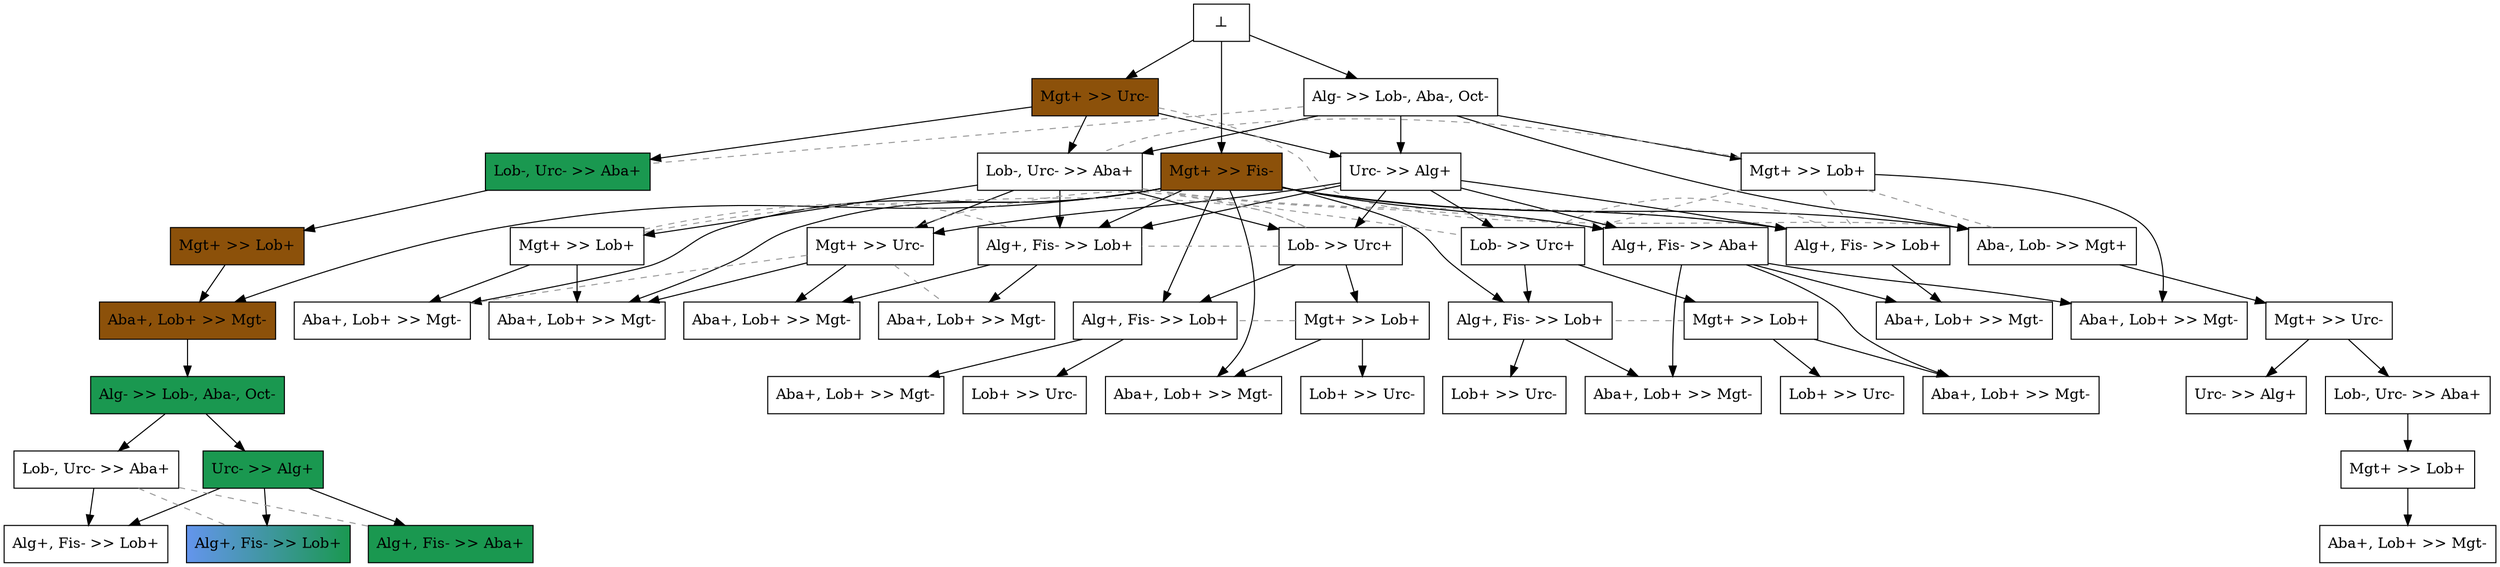 digraph test {
  e3 -> e7;
  e1 -> e8;
  e1 -> e12;
  e3 -> e12;
  e1 -> e14;
  e3 -> e14;
  e7 -> e16;
  e1 -> e17;
  e2 -> e17;
  e12 -> e24;
  e14 -> e27;
  e17 -> e31;
  e2 -> e36;
  e12 -> e36;
  e2 -> e38;
  e12 -> e38;
  e12 -> e43;
  e14 -> e43;
  e12 -> e44;
  e14 -> e44;
  e24 -> e46;
  e31 -> e47;
  e31 -> e49;
  e2 -> e55;
  e16 -> e55;
  e2 -> e59;
  e12 -> e59;
  e14 -> e59;
  e2 -> e61;
  e24 -> e61;
  e43 -> e69;
  e49 -> e79;
  e55 -> e80;
  e2 -> e81;
  e27 -> e81;
  e36 -> e86;
  e38 -> e86;
  e2 -> e88;
  e43 -> e88;
  e80 -> e102;
  e80 -> e105;
  e38 -> e113;
  e61 -> e113;
  e102 -> e114;
  e102 -> e178;
  e105 -> e178;
  e2 -> e211;
  e27 -> e211;
  e44 -> e211;
  e2 -> e215;
  e69 -> e215;
  e38 -> e270;
  e46 -> e270;
  e102 -> e275;
  e44 -> e276;
  e59 -> e276;
  e88 -> e281;
  e88 -> e291;
  e79 -> e314;
  e69 -> e400;
  e8 -> e403;
  e38 -> e403;
  e59 -> e426;
  e61 -> e443;
  e46 -> e525;
  e0 -> e1;
  e0 -> e2;
  e0 -> e3;

//conflicts
  e1 -> e7 [arrowhead=none color=gray60 style=dashed constraint=false];
  e3 -> e17 [arrowhead=none color=gray60 style=dashed constraint=false];
  e8 -> e14 [arrowhead=none color=gray60 style=dashed constraint=false];
  e8 -> e17 [arrowhead=none color=gray60 style=dashed constraint=false];
  e8 -> e24 [arrowhead=none color=gray60 style=dashed constraint=false];
  e8 -> e36 [arrowhead=none color=gray60 style=dashed constraint=false];
  e14 -> e24 [arrowhead=none color=gray60 style=dashed constraint=false];
  e14 -> e36 [arrowhead=none color=gray60 style=dashed constraint=false];
  e14 -> e38 [arrowhead=none color=gray60 style=dashed constraint=false];
  e24 -> e36 [arrowhead=none color=gray60 style=dashed constraint=false];
  e27 -> e43 [arrowhead=none color=gray60 style=dashed constraint=false];
  e27 -> e59 [arrowhead=none color=gray60 style=dashed constraint=false];
  e43 -> e44 [arrowhead=none color=gray60 style=dashed constraint=false];
  e43 -> e59 [arrowhead=none color=gray60 style=dashed constraint=false];
  e44 -> e81 [arrowhead=none color=gray60 style=dashed constraint=false];
  e44 -> e426 [arrowhead=none color=gray60 style=dashed constraint=false];
  e46 -> e61 [arrowhead=none color=gray60 style=dashed constraint=false];
  e69 -> e88 [arrowhead=none color=gray60 style=dashed constraint=false];
  e105 -> e114 [arrowhead=none color=gray60 style=dashed constraint=false];
  e105 -> e275 [arrowhead=none color=gray60 style=dashed constraint=false];

  e1 [color="black" fillcolor="white:white" label="Alg- >> Lob-, Aba-, Oct-" shape=box style=filled];
  e2 [color="black" fillcolor="#8c510a:#8c510a" label="Mgt+ >> Fis-" shape=box style=filled];
  e3 [color="black" fillcolor="#8c510a:#8c510a" label="Mgt+ >> Urc-" shape=box style=filled];
  e7 [color="black" fillcolor="#1a9850:#1a9850" label="Lob-, Urc- >> Aba+" shape=box style=filled];
  e8 [color="black" fillcolor="white:white" label="Mgt+ >> Lob+" shape=box style=filled];
  e12 [color="black" fillcolor="white:white" label="Urc- >> Alg+" shape=box style=filled];
  e14 [color="black" fillcolor="white:white" label="Lob-, Urc- >> Aba+" shape=box style=filled];
  e16 [color="black" fillcolor="#8c510a:#8c510a" label="Mgt+ >> Lob+" shape=box style=filled];
  e17 [color="black" fillcolor="white:white" label="Aba-, Lob- >> Mgt+" shape=box style=filled];
  e24 [color="black" fillcolor="white:white" label="Lob- >> Urc+" shape=box style=filled];
  e27 [color="black" fillcolor="white:white" label="Mgt+ >> Lob+" shape=box style=filled];
  e31 [color="black" fillcolor="white:white" label="Mgt+ >> Urc-" shape=box style=filled];
  e36 [color="black" fillcolor="white:white" label="Alg+, Fis- >> Lob+" shape=box style=filled];
  e38 [color="black" fillcolor="white:white" label="Alg+, Fis- >> Aba+" shape=box style=filled];
  e43 [color="black" fillcolor="white:white" label="Lob- >> Urc+" shape=box style=filled];
  e44 [color="black" fillcolor="white:white" label="Mgt+ >> Urc-" shape=box style=filled];
  e46 [color="black" fillcolor="white:white" label="Mgt+ >> Lob+" shape=box style=filled];
  e47 [color="black" fillcolor="white:white" label="Urc- >> Alg+" shape=box style=filled];
  e49 [color="black" fillcolor="white:white" label="Lob-, Urc- >> Aba+" shape=box style=filled];
  e55 [color="black" fillcolor="#8c510a:#8c510a" label="Aba+, Lob+ >> Mgt-" shape=box style=filled];
  e59 [color="black" fillcolor="white:white" label="Alg+, Fis- >> Lob+" shape=box style=filled];
  e61 [color="black" fillcolor="white:white" label="Alg+, Fis- >> Lob+" shape=box style=filled];
  e69 [color="black" fillcolor="white:white" label="Mgt+ >> Lob+" shape=box style=filled];
  e79 [color="black" fillcolor="white:white" label="Mgt+ >> Lob+" shape=box style=filled];
  e80 [color="black" fillcolor="#1a9850:#1a9850" label="Alg- >> Lob-, Aba-, Oct-" shape=box style=filled];
  e81 [color="black" fillcolor="white:white" label="Aba+, Lob+ >> Mgt-" shape=box style=filled];
  e86 [color="black" fillcolor="white:white" label="Aba+, Lob+ >> Mgt-" shape=box style=filled];
  e88 [color="black" fillcolor="white:white" label="Alg+, Fis- >> Lob+" shape=box style=filled];
  e102 [color="black" fillcolor="#1a9850:#1a9850" label="Urc- >> Alg+" shape=box style=filled];
  e105 [color="black" fillcolor="white:white" label="Lob-, Urc- >> Aba+" shape=box style=filled];
  e113 [color="black" fillcolor="white:white" label="Aba+, Lob+ >> Mgt-" shape=box style=filled];
  e114 [color="black" fillcolor="#1a9850:#1a9850" label="Alg+, Fis- >> Aba+" shape=box style=filled];
  e178 [color="black" fillcolor="white:white" label="Alg+, Fis- >> Lob+" shape=box style=filled];
  e211 [color="black" fillcolor="white:white" label="Aba+, Lob+ >> Mgt-" shape=box style=filled];
  e215 [color="black" fillcolor="white:white" label="Aba+, Lob+ >> Mgt-" shape=box style=filled];
  e270 [color="black" fillcolor="white:white" label="Aba+, Lob+ >> Mgt-" shape=box style=filled];
  e275 [color="black" fillcolor="cornflowerblue:#1a9850" label="Alg+, Fis- >> Lob+" shape=box style=filled];
  e276 [color="black" fillcolor="white:white" label="Aba+, Lob+ >> Mgt-" shape=box style=filled];
  e281 [color="black" fillcolor="white:white" label="Aba+, Lob+ >> Mgt-" shape=box style=filled];
  e291 [color="black" fillcolor="white:white" label="Lob+ >> Urc-" shape=box style=filled];
  e314 [color="black" fillcolor="white:white" label="Aba+, Lob+ >> Mgt-" shape=box style=filled];
  e400 [color="black" fillcolor="white:white" label="Lob+ >> Urc-" shape=box style=filled];
  e403 [color="black" fillcolor="white:white" label="Aba+, Lob+ >> Mgt-" shape=box style=filled];
  e426 [color="black" fillcolor="white:white" label="Aba+, Lob+ >> Mgt-" shape=box style=filled];
  e443 [color="black" fillcolor="white:white" label="Lob+ >> Urc-" shape=box style=filled];
  e525 [color="black" fillcolor="white:white" label="Lob+ >> Urc-" shape=box style=filled];
  e0 [fillcolor="white" label="⊥" shape=box style=filled];
}

